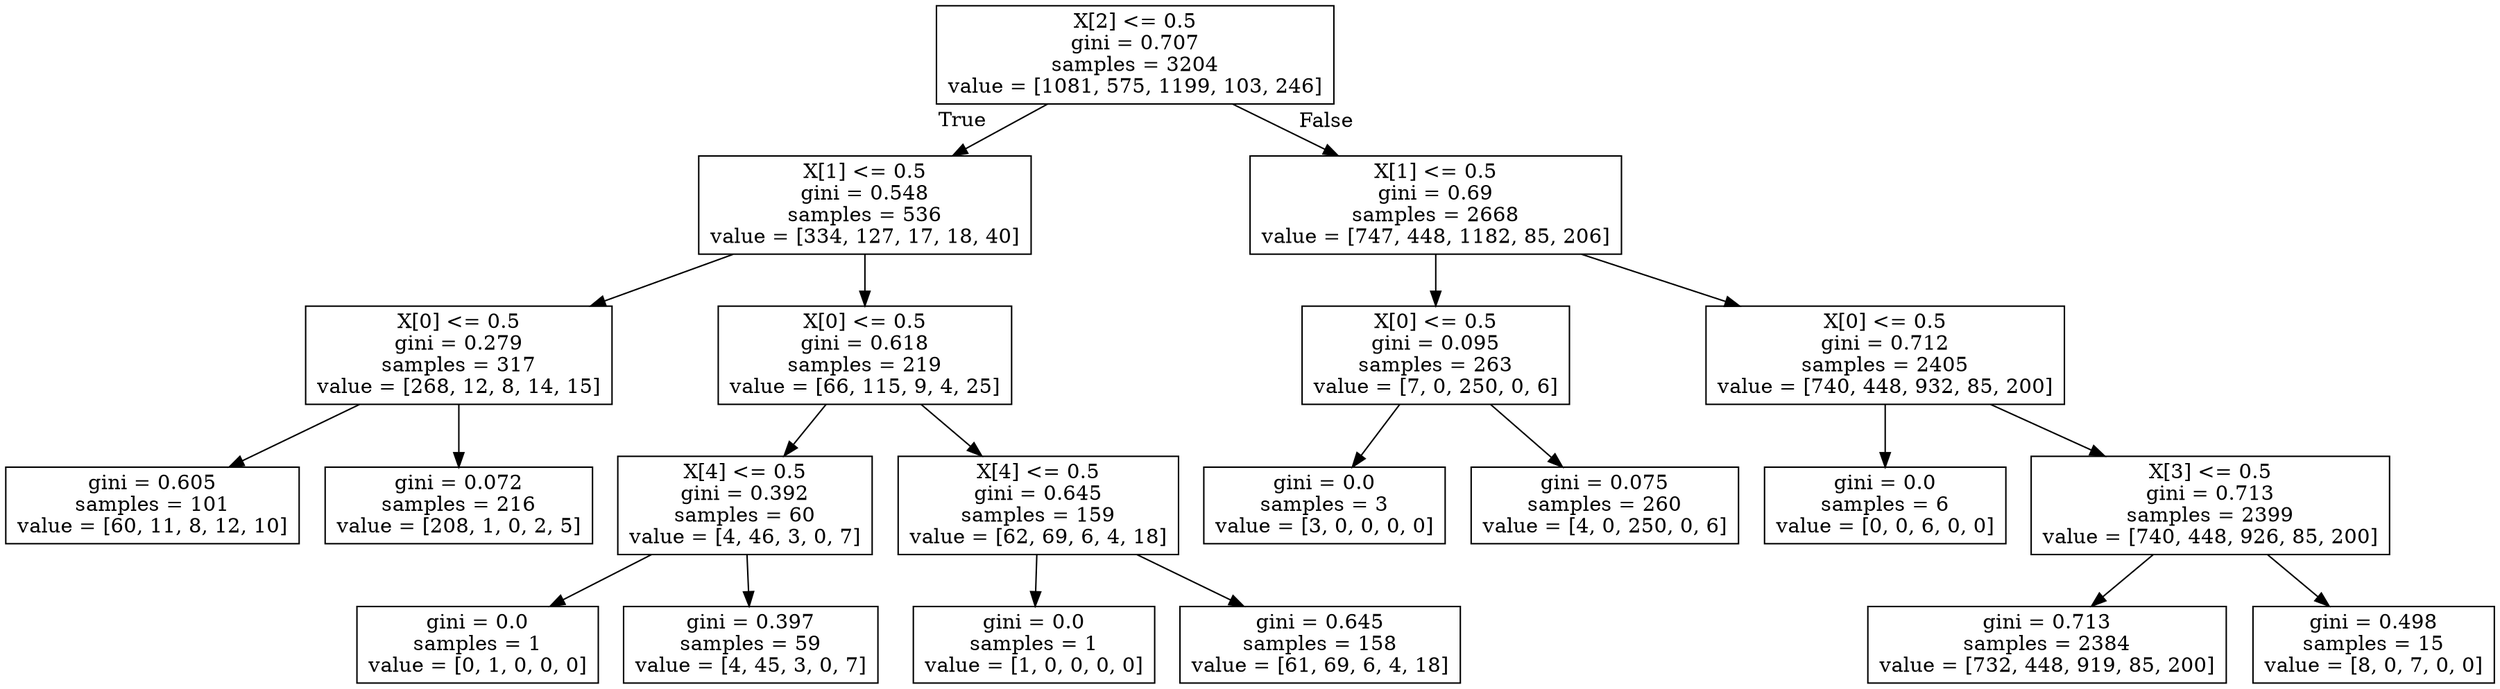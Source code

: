 digraph Tree {
node [shape=box] ;
0 [label="X[2] <= 0.5\ngini = 0.707\nsamples = 3204\nvalue = [1081, 575, 1199, 103, 246]"] ;
1 [label="X[1] <= 0.5\ngini = 0.548\nsamples = 536\nvalue = [334, 127, 17, 18, 40]"] ;
0 -> 1 [labeldistance=2.5, labelangle=45, headlabel="True"] ;
2 [label="X[0] <= 0.5\ngini = 0.279\nsamples = 317\nvalue = [268, 12, 8, 14, 15]"] ;
1 -> 2 ;
3 [label="gini = 0.605\nsamples = 101\nvalue = [60, 11, 8, 12, 10]"] ;
2 -> 3 ;
4 [label="gini = 0.072\nsamples = 216\nvalue = [208, 1, 0, 2, 5]"] ;
2 -> 4 ;
5 [label="X[0] <= 0.5\ngini = 0.618\nsamples = 219\nvalue = [66, 115, 9, 4, 25]"] ;
1 -> 5 ;
6 [label="X[4] <= 0.5\ngini = 0.392\nsamples = 60\nvalue = [4, 46, 3, 0, 7]"] ;
5 -> 6 ;
7 [label="gini = 0.0\nsamples = 1\nvalue = [0, 1, 0, 0, 0]"] ;
6 -> 7 ;
8 [label="gini = 0.397\nsamples = 59\nvalue = [4, 45, 3, 0, 7]"] ;
6 -> 8 ;
9 [label="X[4] <= 0.5\ngini = 0.645\nsamples = 159\nvalue = [62, 69, 6, 4, 18]"] ;
5 -> 9 ;
10 [label="gini = 0.0\nsamples = 1\nvalue = [1, 0, 0, 0, 0]"] ;
9 -> 10 ;
11 [label="gini = 0.645\nsamples = 158\nvalue = [61, 69, 6, 4, 18]"] ;
9 -> 11 ;
12 [label="X[1] <= 0.5\ngini = 0.69\nsamples = 2668\nvalue = [747, 448, 1182, 85, 206]"] ;
0 -> 12 [labeldistance=2.5, labelangle=-45, headlabel="False"] ;
13 [label="X[0] <= 0.5\ngini = 0.095\nsamples = 263\nvalue = [7, 0, 250, 0, 6]"] ;
12 -> 13 ;
14 [label="gini = 0.0\nsamples = 3\nvalue = [3, 0, 0, 0, 0]"] ;
13 -> 14 ;
15 [label="gini = 0.075\nsamples = 260\nvalue = [4, 0, 250, 0, 6]"] ;
13 -> 15 ;
16 [label="X[0] <= 0.5\ngini = 0.712\nsamples = 2405\nvalue = [740, 448, 932, 85, 200]"] ;
12 -> 16 ;
17 [label="gini = 0.0\nsamples = 6\nvalue = [0, 0, 6, 0, 0]"] ;
16 -> 17 ;
18 [label="X[3] <= 0.5\ngini = 0.713\nsamples = 2399\nvalue = [740, 448, 926, 85, 200]"] ;
16 -> 18 ;
19 [label="gini = 0.713\nsamples = 2384\nvalue = [732, 448, 919, 85, 200]"] ;
18 -> 19 ;
20 [label="gini = 0.498\nsamples = 15\nvalue = [8, 0, 7, 0, 0]"] ;
18 -> 20 ;
}